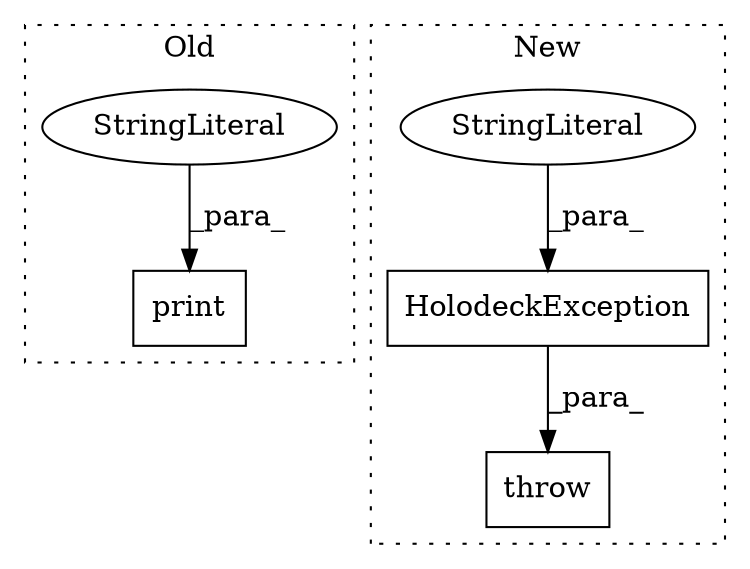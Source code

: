 digraph G {
subgraph cluster0 {
1 [label="print" a="32" s="3616,3669" l="6,1" shape="box"];
4 [label="StringLiteral" a="45" s="3622" l="47" shape="ellipse"];
label = "Old";
style="dotted";
}
subgraph cluster1 {
2 [label="HolodeckException" a="32" s="3716,3781" l="18,1" shape="box"];
3 [label="throw" a="53" s="3710" l="6" shape="box"];
5 [label="StringLiteral" a="45" s="3734" l="47" shape="ellipse"];
label = "New";
style="dotted";
}
2 -> 3 [label="_para_"];
4 -> 1 [label="_para_"];
5 -> 2 [label="_para_"];
}